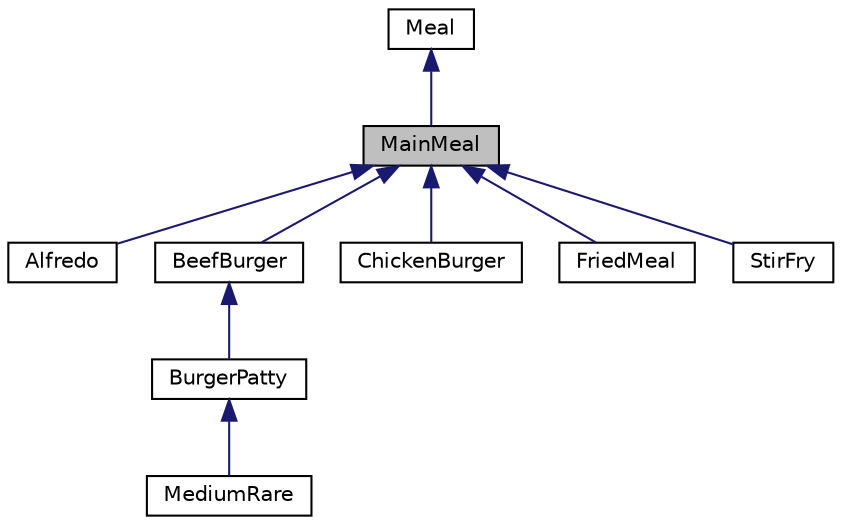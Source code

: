 digraph "MainMeal"
{
 // LATEX_PDF_SIZE
  edge [fontname="Helvetica",fontsize="10",labelfontname="Helvetica",labelfontsize="10"];
  node [fontname="Helvetica",fontsize="10",shape=record];
  Node1 [label="MainMeal",height=0.2,width=0.4,color="black", fillcolor="grey75", style="filled", fontcolor="black",tooltip="The MainMeal class is a concrete class that inherits from the Meal class. It provides an implementati..."];
  Node2 -> Node1 [dir="back",color="midnightblue",fontsize="10",style="solid"];
  Node2 [label="Meal",height=0.2,width=0.4,color="black", fillcolor="white", style="filled",URL="$classMeal.html",tooltip="The Meal class is an abstract base class that defines the interface for creating meals."];
  Node1 -> Node3 [dir="back",color="midnightblue",fontsize="10",style="solid"];
  Node3 [label="Alfredo",height=0.2,width=0.4,color="black", fillcolor="white", style="filled",URL="$classAlfredo.html",tooltip="The Alfredo class is a derived class of MainMeal that represents an Alfredo main meal."];
  Node1 -> Node4 [dir="back",color="midnightblue",fontsize="10",style="solid"];
  Node4 [label="BeefBurger",height=0.2,width=0.4,color="black", fillcolor="white", style="filled",URL="$classBeefBurger.html",tooltip="The BeefBurger class is a derived class of MainMeal that represents a beef burger."];
  Node4 -> Node5 [dir="back",color="midnightblue",fontsize="10",style="solid"];
  Node5 [label="BurgerPatty",height=0.2,width=0.4,color="black", fillcolor="white", style="filled",URL="$classBurgerPatty.html",tooltip=" "];
  Node5 -> Node6 [dir="back",color="midnightblue",fontsize="10",style="solid"];
  Node6 [label="MediumRare",height=0.2,width=0.4,color="black", fillcolor="white", style="filled",URL="$classMediumRare.html",tooltip=" "];
  Node1 -> Node7 [dir="back",color="midnightblue",fontsize="10",style="solid"];
  Node7 [label="ChickenBurger",height=0.2,width=0.4,color="black", fillcolor="white", style="filled",URL="$classChickenBurger.html",tooltip="The ChickenBurger class is a concrete component of the MainMeal hierarchy."];
  Node1 -> Node8 [dir="back",color="midnightblue",fontsize="10",style="solid"];
  Node8 [label="FriedMeal",height=0.2,width=0.4,color="black", fillcolor="white", style="filled",URL="$classFriedMeal.html",tooltip=" "];
  Node1 -> Node9 [dir="back",color="midnightblue",fontsize="10",style="solid"];
  Node9 [label="StirFry",height=0.2,width=0.4,color="black", fillcolor="white", style="filled",URL="$classStirFry.html",tooltip=" "];
}
